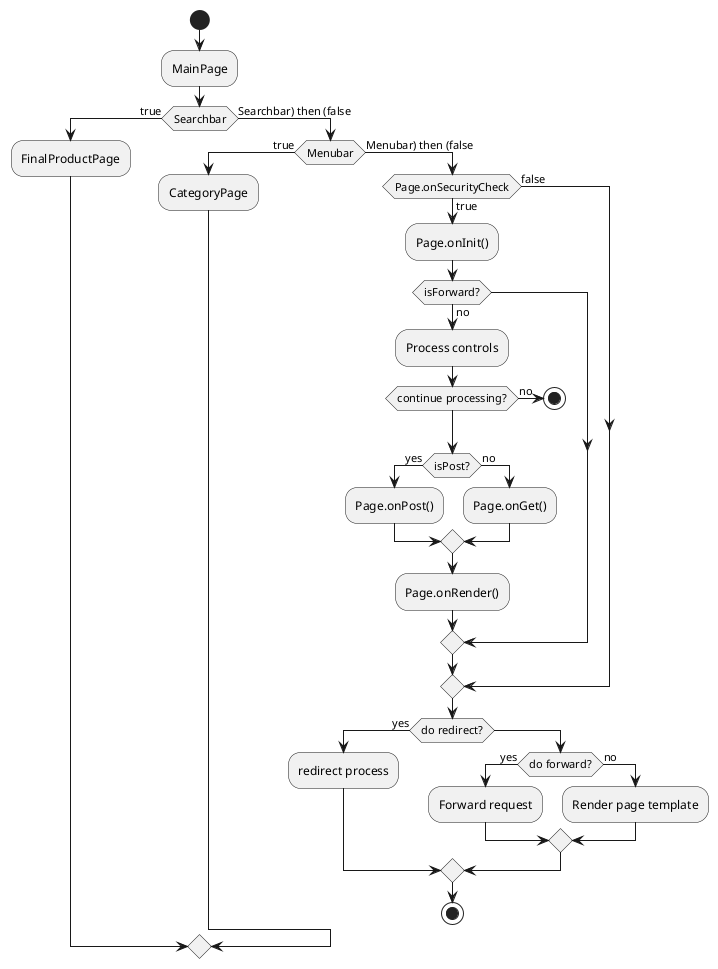 @startuml
'https://plantuml.com/activity-diagram-beta

start
:MainPage;
    if (Searchbar) then (true)
       :FinalProductPage;
    else (Searchbar) then (false)
    if (Menubar) then (true)
        :CategoryPage;
    else (Menubar) then (false)

if (Page.onSecurityCheck) then (true)
  :Page.onInit();
  if (isForward?) then (no)
    :Process controls;
    if (continue processing?) then (no)
      stop
    endif

    if (isPost?) then (yes)
      :Page.onPost();
    else (no)
      :Page.onGet();
    endif
    :Page.onRender();
  endif
else (false)
endif

if (do redirect?) then (yes)
  :redirect process;
else
  if (do forward?) then (yes)
    :Forward request;
  else (no)
    :Render page template;
  endif
endif

stop

@enduml
